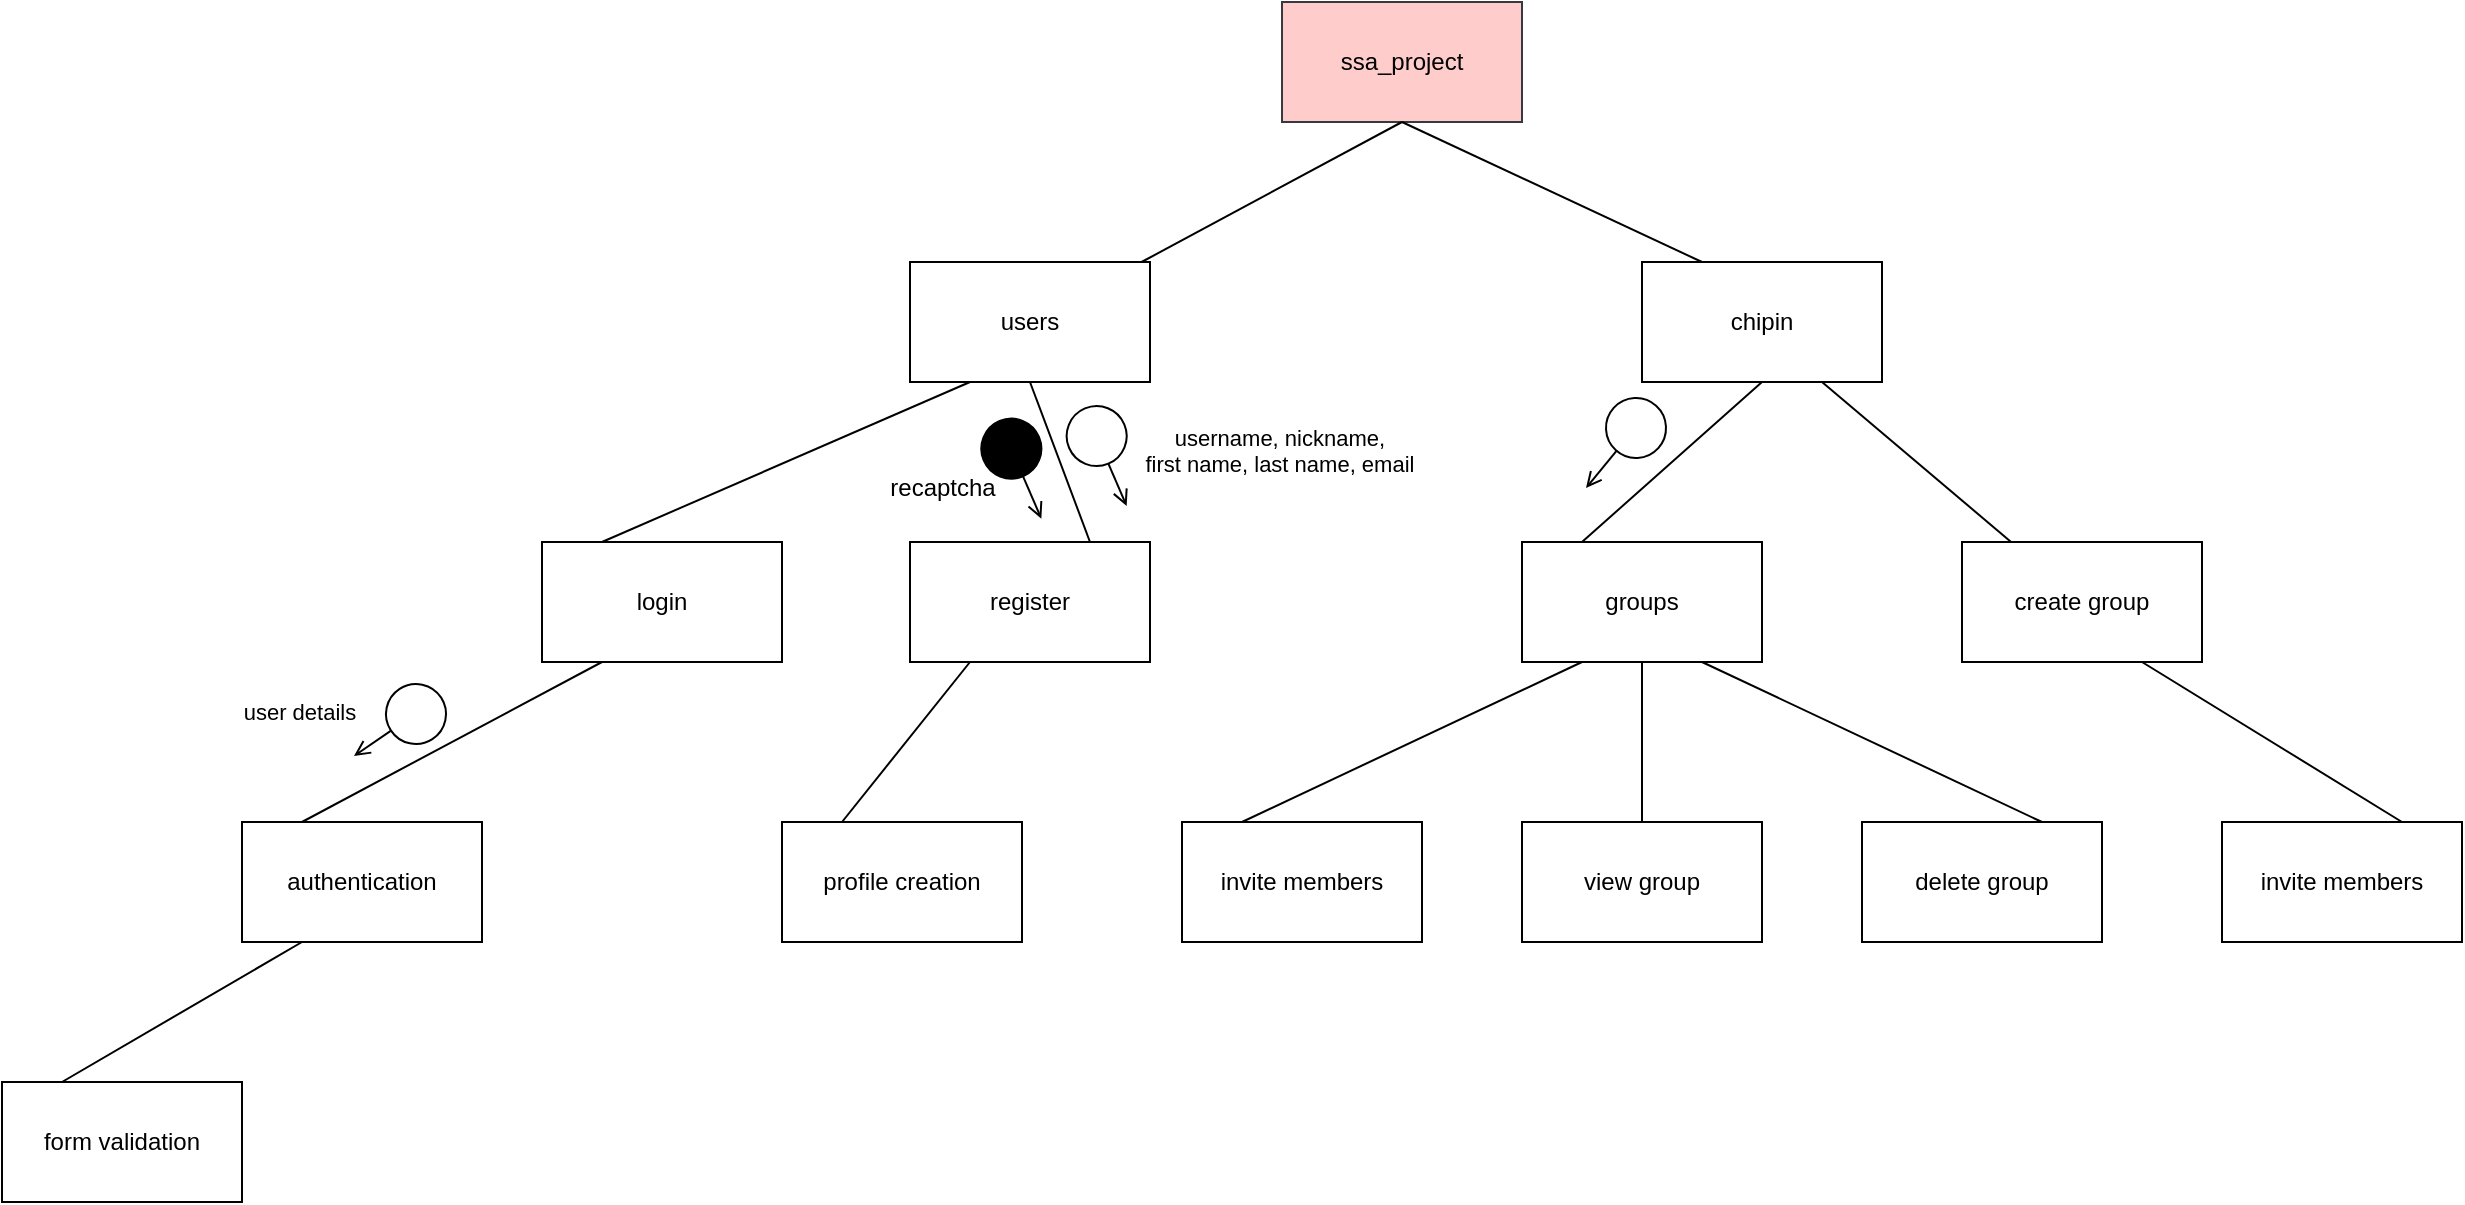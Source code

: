 <mxfile version="24.8.4">
  <diagram name="Page-1" id="hlNvcQ9csW-S94UnS6EC">
    <mxGraphModel dx="3294" dy="2211" grid="1" gridSize="10" guides="0" tooltips="1" connect="1" arrows="1" fold="1" page="1" pageScale="1" pageWidth="827" pageHeight="1169" math="0" shadow="0">
      <root>
        <mxCell id="0" />
        <mxCell id="1" parent="0" />
        <mxCell id="L6Mz1ts4vab53SIK3cd9-3" value="ssa_project" style="rounded=0;whiteSpace=wrap;html=1;fillColor=#ffcccc;strokeColor=#36393d;" vertex="1" parent="1">
          <mxGeometry x="-500" y="-30" width="120" height="60" as="geometry" />
        </mxCell>
        <mxCell id="L6Mz1ts4vab53SIK3cd9-14" style="rounded=0;orthogonalLoop=1;jettySize=auto;html=1;exitX=0.25;exitY=1;exitDx=0;exitDy=0;entryX=0.25;entryY=0;entryDx=0;entryDy=0;strokeColor=default;endArrow=none;endFill=0;" edge="1" parent="1" source="L6Mz1ts4vab53SIK3cd9-5" target="L6Mz1ts4vab53SIK3cd9-11">
          <mxGeometry relative="1" as="geometry" />
        </mxCell>
        <mxCell id="L6Mz1ts4vab53SIK3cd9-15" style="rounded=0;orthogonalLoop=1;jettySize=auto;html=1;exitX=0.5;exitY=1;exitDx=0;exitDy=0;entryX=0.75;entryY=0;entryDx=0;entryDy=0;endArrow=none;endFill=0;" edge="1" parent="1" source="L6Mz1ts4vab53SIK3cd9-5" target="L6Mz1ts4vab53SIK3cd9-12">
          <mxGeometry relative="1" as="geometry" />
        </mxCell>
        <mxCell id="L6Mz1ts4vab53SIK3cd9-5" value="users" style="rounded=0;whiteSpace=wrap;html=1;" vertex="1" parent="1">
          <mxGeometry x="-686" y="100" width="120" height="60" as="geometry" />
        </mxCell>
        <mxCell id="L6Mz1ts4vab53SIK3cd9-7" value="" style="endArrow=none;html=1;rounded=0;entryX=0.5;entryY=1;entryDx=0;entryDy=0;" edge="1" parent="1" source="L6Mz1ts4vab53SIK3cd9-5" target="L6Mz1ts4vab53SIK3cd9-3">
          <mxGeometry width="50" height="50" relative="1" as="geometry">
            <mxPoint x="-560" y="69.289" as="sourcePoint" />
            <mxPoint x="-560" y="19.289" as="targetPoint" />
          </mxGeometry>
        </mxCell>
        <mxCell id="L6Mz1ts4vab53SIK3cd9-17" style="rounded=0;orthogonalLoop=1;jettySize=auto;html=1;exitX=0.5;exitY=1;exitDx=0;exitDy=0;entryX=0.25;entryY=0;entryDx=0;entryDy=0;endArrow=none;endFill=0;" edge="1" parent="1" source="L6Mz1ts4vab53SIK3cd9-8" target="L6Mz1ts4vab53SIK3cd9-16">
          <mxGeometry relative="1" as="geometry" />
        </mxCell>
        <mxCell id="L6Mz1ts4vab53SIK3cd9-19" style="rounded=0;orthogonalLoop=1;jettySize=auto;html=1;exitX=0.75;exitY=1;exitDx=0;exitDy=0;strokeColor=default;endArrow=none;endFill=0;" edge="1" parent="1" source="L6Mz1ts4vab53SIK3cd9-8" target="L6Mz1ts4vab53SIK3cd9-18">
          <mxGeometry relative="1" as="geometry" />
        </mxCell>
        <mxCell id="L6Mz1ts4vab53SIK3cd9-8" value="chipin" style="rounded=0;whiteSpace=wrap;html=1;" vertex="1" parent="1">
          <mxGeometry x="-320" y="100" width="120" height="60" as="geometry" />
        </mxCell>
        <mxCell id="L6Mz1ts4vab53SIK3cd9-9" value="" style="endArrow=none;html=1;rounded=0;exitX=0.25;exitY=0;exitDx=0;exitDy=0;" edge="1" parent="1" source="L6Mz1ts4vab53SIK3cd9-8">
          <mxGeometry width="50" height="50" relative="1" as="geometry">
            <mxPoint x="-522" y="120" as="sourcePoint" />
            <mxPoint x="-440" y="30" as="targetPoint" />
          </mxGeometry>
        </mxCell>
        <mxCell id="L6Mz1ts4vab53SIK3cd9-22" style="rounded=0;orthogonalLoop=1;jettySize=auto;html=1;exitX=0.25;exitY=1;exitDx=0;exitDy=0;entryX=0.25;entryY=0;entryDx=0;entryDy=0;endArrow=none;endFill=0;" edge="1" parent="1" source="L6Mz1ts4vab53SIK3cd9-11" target="L6Mz1ts4vab53SIK3cd9-21">
          <mxGeometry relative="1" as="geometry" />
        </mxCell>
        <mxCell id="L6Mz1ts4vab53SIK3cd9-11" value="login" style="rounded=0;whiteSpace=wrap;html=1;" vertex="1" parent="1">
          <mxGeometry x="-870" y="240" width="120" height="60" as="geometry" />
        </mxCell>
        <mxCell id="L6Mz1ts4vab53SIK3cd9-12" value="register" style="rounded=0;whiteSpace=wrap;html=1;" vertex="1" parent="1">
          <mxGeometry x="-686" y="240" width="120" height="60" as="geometry" />
        </mxCell>
        <mxCell id="L6Mz1ts4vab53SIK3cd9-24" style="rounded=0;orthogonalLoop=1;jettySize=auto;html=1;exitX=0.25;exitY=1;exitDx=0;exitDy=0;entryX=0.25;entryY=0;entryDx=0;entryDy=0;endArrow=none;endFill=0;" edge="1" parent="1" source="L6Mz1ts4vab53SIK3cd9-16" target="L6Mz1ts4vab53SIK3cd9-23">
          <mxGeometry relative="1" as="geometry" />
        </mxCell>
        <mxCell id="L6Mz1ts4vab53SIK3cd9-26" style="rounded=0;orthogonalLoop=1;jettySize=auto;html=1;exitX=0.75;exitY=1;exitDx=0;exitDy=0;endArrow=none;endFill=0;entryX=0.75;entryY=0;entryDx=0;entryDy=0;" edge="1" parent="1" source="L6Mz1ts4vab53SIK3cd9-16" target="L6Mz1ts4vab53SIK3cd9-25">
          <mxGeometry relative="1" as="geometry" />
        </mxCell>
        <mxCell id="L6Mz1ts4vab53SIK3cd9-28" style="rounded=0;orthogonalLoop=1;jettySize=auto;html=1;exitX=0.5;exitY=1;exitDx=0;exitDy=0;entryX=0.5;entryY=0;entryDx=0;entryDy=0;endArrow=none;endFill=0;" edge="1" parent="1" source="L6Mz1ts4vab53SIK3cd9-16" target="L6Mz1ts4vab53SIK3cd9-27">
          <mxGeometry relative="1" as="geometry" />
        </mxCell>
        <mxCell id="L6Mz1ts4vab53SIK3cd9-16" value="groups" style="rounded=0;whiteSpace=wrap;html=1;" vertex="1" parent="1">
          <mxGeometry x="-380" y="240" width="120" height="60" as="geometry" />
        </mxCell>
        <mxCell id="L6Mz1ts4vab53SIK3cd9-30" style="rounded=0;orthogonalLoop=1;jettySize=auto;html=1;exitX=0.75;exitY=1;exitDx=0;exitDy=0;entryX=0.75;entryY=0;entryDx=0;entryDy=0;endArrow=none;endFill=0;" edge="1" parent="1" source="L6Mz1ts4vab53SIK3cd9-18" target="L6Mz1ts4vab53SIK3cd9-29">
          <mxGeometry relative="1" as="geometry" />
        </mxCell>
        <mxCell id="L6Mz1ts4vab53SIK3cd9-18" value="create group" style="rounded=0;whiteSpace=wrap;html=1;" vertex="1" parent="1">
          <mxGeometry x="-160" y="240" width="120" height="60" as="geometry" />
        </mxCell>
        <mxCell id="L6Mz1ts4vab53SIK3cd9-65" style="rounded=0;orthogonalLoop=1;jettySize=auto;html=1;exitX=0.25;exitY=1;exitDx=0;exitDy=0;entryX=0.25;entryY=0;entryDx=0;entryDy=0;endArrow=none;endFill=0;" edge="1" parent="1" source="L6Mz1ts4vab53SIK3cd9-21" target="L6Mz1ts4vab53SIK3cd9-64">
          <mxGeometry relative="1" as="geometry" />
        </mxCell>
        <mxCell id="L6Mz1ts4vab53SIK3cd9-21" value="authentication" style="rounded=0;whiteSpace=wrap;html=1;" vertex="1" parent="1">
          <mxGeometry x="-1020" y="380" width="120" height="60" as="geometry" />
        </mxCell>
        <mxCell id="L6Mz1ts4vab53SIK3cd9-23" value="invite members" style="rounded=0;whiteSpace=wrap;html=1;" vertex="1" parent="1">
          <mxGeometry x="-550" y="380" width="120" height="60" as="geometry" />
        </mxCell>
        <mxCell id="L6Mz1ts4vab53SIK3cd9-25" value="delete group" style="rounded=0;whiteSpace=wrap;html=1;" vertex="1" parent="1">
          <mxGeometry x="-210" y="380" width="120" height="60" as="geometry" />
        </mxCell>
        <mxCell id="L6Mz1ts4vab53SIK3cd9-27" value="view group" style="rounded=0;whiteSpace=wrap;html=1;" vertex="1" parent="1">
          <mxGeometry x="-380" y="380" width="120" height="60" as="geometry" />
        </mxCell>
        <mxCell id="L6Mz1ts4vab53SIK3cd9-29" value="invite members" style="rounded=0;whiteSpace=wrap;html=1;" vertex="1" parent="1">
          <mxGeometry x="-30" y="380" width="120" height="60" as="geometry" />
        </mxCell>
        <mxCell id="L6Mz1ts4vab53SIK3cd9-32" style="rounded=0;orthogonalLoop=1;jettySize=auto;html=1;exitX=0.25;exitY=0;exitDx=0;exitDy=0;entryX=0.25;entryY=1;entryDx=0;entryDy=0;endArrow=none;endFill=0;" edge="1" parent="1" source="L6Mz1ts4vab53SIK3cd9-31" target="L6Mz1ts4vab53SIK3cd9-12">
          <mxGeometry relative="1" as="geometry" />
        </mxCell>
        <mxCell id="L6Mz1ts4vab53SIK3cd9-31" value="profile creation" style="rounded=0;whiteSpace=wrap;html=1;" vertex="1" parent="1">
          <mxGeometry x="-750" y="380" width="120" height="60" as="geometry" />
        </mxCell>
        <mxCell id="L6Mz1ts4vab53SIK3cd9-40" value="" style="group" vertex="1" connectable="0" parent="1">
          <mxGeometry x="-612.339" y="167.341" width="39.337" height="54.669" as="geometry" />
        </mxCell>
        <mxCell id="L6Mz1ts4vab53SIK3cd9-34" value="" style="ellipse;html=1;rotation=67;" vertex="1" parent="L6Mz1ts4vab53SIK3cd9-40">
          <mxGeometry x="4.669" y="4.669" width="30" height="30" as="geometry" />
        </mxCell>
        <mxCell id="L6Mz1ts4vab53SIK3cd9-35" value="" style="endArrow=open;html=1;rounded=0;align=center;verticalAlign=top;endFill=0;labelBackgroundColor=none;endSize=6;" edge="1" source="L6Mz1ts4vab53SIK3cd9-34" parent="L6Mz1ts4vab53SIK3cd9-40">
          <mxGeometry relative="1" as="geometry">
            <mxPoint x="34.669" y="54.669" as="targetPoint" />
          </mxGeometry>
        </mxCell>
        <mxCell id="L6Mz1ts4vab53SIK3cd9-41" value="" style="group;rotation=80;" vertex="1" connectable="0" parent="1">
          <mxGeometry x="-959.999" y="300.001" width="39.337" height="54.669" as="geometry" />
        </mxCell>
        <mxCell id="L6Mz1ts4vab53SIK3cd9-42" value="" style="ellipse;html=1;rotation=147;" vertex="1" parent="L6Mz1ts4vab53SIK3cd9-41">
          <mxGeometry x="12" y="11" width="30" height="30" as="geometry" />
        </mxCell>
        <mxCell id="L6Mz1ts4vab53SIK3cd9-43" value="" style="endArrow=open;html=1;rounded=0;align=center;verticalAlign=top;endFill=0;labelBackgroundColor=none;endSize=6;" edge="1" parent="L6Mz1ts4vab53SIK3cd9-41" source="L6Mz1ts4vab53SIK3cd9-42">
          <mxGeometry relative="1" as="geometry">
            <mxPoint x="-4" y="47" as="targetPoint" />
          </mxGeometry>
        </mxCell>
        <mxCell id="L6Mz1ts4vab53SIK3cd9-45" value="" style="group;rotation=65;" vertex="1" connectable="0" parent="1">
          <mxGeometry x="-349.999" y="160.001" width="39.337" height="54.669" as="geometry" />
        </mxCell>
        <mxCell id="L6Mz1ts4vab53SIK3cd9-46" value="" style="ellipse;html=1;rotation=132;" vertex="1" parent="L6Mz1ts4vab53SIK3cd9-45">
          <mxGeometry x="12" y="8" width="30" height="30" as="geometry" />
        </mxCell>
        <mxCell id="L6Mz1ts4vab53SIK3cd9-47" value="" style="endArrow=open;html=1;rounded=0;align=center;verticalAlign=top;endFill=0;labelBackgroundColor=none;endSize=6;" edge="1" parent="L6Mz1ts4vab53SIK3cd9-45" source="L6Mz1ts4vab53SIK3cd9-46">
          <mxGeometry relative="1" as="geometry">
            <mxPoint x="2" y="53" as="targetPoint" />
          </mxGeometry>
        </mxCell>
        <mxCell id="L6Mz1ts4vab53SIK3cd9-48" value="" style="group" vertex="1" connectable="0" parent="1">
          <mxGeometry x="-654.999" y="173.661" width="39.337" height="54.669" as="geometry" />
        </mxCell>
        <mxCell id="L6Mz1ts4vab53SIK3cd9-49" value="" style="ellipse;html=1;rotation=67;fillColor=#000000;" vertex="1" parent="L6Mz1ts4vab53SIK3cd9-48">
          <mxGeometry x="4.669" y="4.669" width="30" height="30" as="geometry" />
        </mxCell>
        <mxCell id="L6Mz1ts4vab53SIK3cd9-50" value="" style="endArrow=open;html=1;rounded=0;align=center;verticalAlign=top;endFill=0;labelBackgroundColor=none;endSize=6;" edge="1" parent="L6Mz1ts4vab53SIK3cd9-48" source="L6Mz1ts4vab53SIK3cd9-49">
          <mxGeometry relative="1" as="geometry">
            <mxPoint x="34.669" y="54.669" as="targetPoint" />
          </mxGeometry>
        </mxCell>
        <mxCell id="L6Mz1ts4vab53SIK3cd9-52" value="recaptcha" style="text;html=1;align=center;verticalAlign=middle;resizable=0;points=[];autosize=1;strokeColor=none;fillColor=none;" vertex="1" parent="1">
          <mxGeometry x="-710" y="198.33" width="80" height="30" as="geometry" />
        </mxCell>
        <mxCell id="L6Mz1ts4vab53SIK3cd9-53" value="&lt;font style=&quot;font-size: 11px;&quot;&gt;username, nickname,&amp;nbsp;&lt;/font&gt;&lt;div style=&quot;font-size: 11px;&quot;&gt;&lt;font style=&quot;font-size: 11px;&quot;&gt;&lt;font style=&quot;font-size: 11px;&quot;&gt;first name, last name, email&lt;/font&gt;&lt;font style=&quot;font-size: 11px;&quot;&gt;&amp;nbsp;&lt;/font&gt;&lt;/font&gt;&lt;/div&gt;" style="text;html=1;align=center;verticalAlign=middle;resizable=0;points=[];autosize=1;strokeColor=none;fillColor=none;" vertex="1" parent="1">
          <mxGeometry x="-580" y="173.66" width="160" height="40" as="geometry" />
        </mxCell>
        <mxCell id="L6Mz1ts4vab53SIK3cd9-63" value="&lt;font style=&quot;font-size: 11px;&quot;&gt;user details&lt;/font&gt;&lt;span style=&quot;font-size: 11px; background-color: initial;&quot;&gt;&amp;nbsp;&lt;/span&gt;" style="text;html=1;align=center;verticalAlign=middle;resizable=0;points=[];autosize=1;strokeColor=none;fillColor=none;" vertex="1" parent="1">
          <mxGeometry x="-1030" y="310" width="80" height="30" as="geometry" />
        </mxCell>
        <mxCell id="L6Mz1ts4vab53SIK3cd9-64" value="form validation" style="rounded=0;whiteSpace=wrap;html=1;" vertex="1" parent="1">
          <mxGeometry x="-1140" y="510" width="120" height="60" as="geometry" />
        </mxCell>
      </root>
    </mxGraphModel>
  </diagram>
</mxfile>
